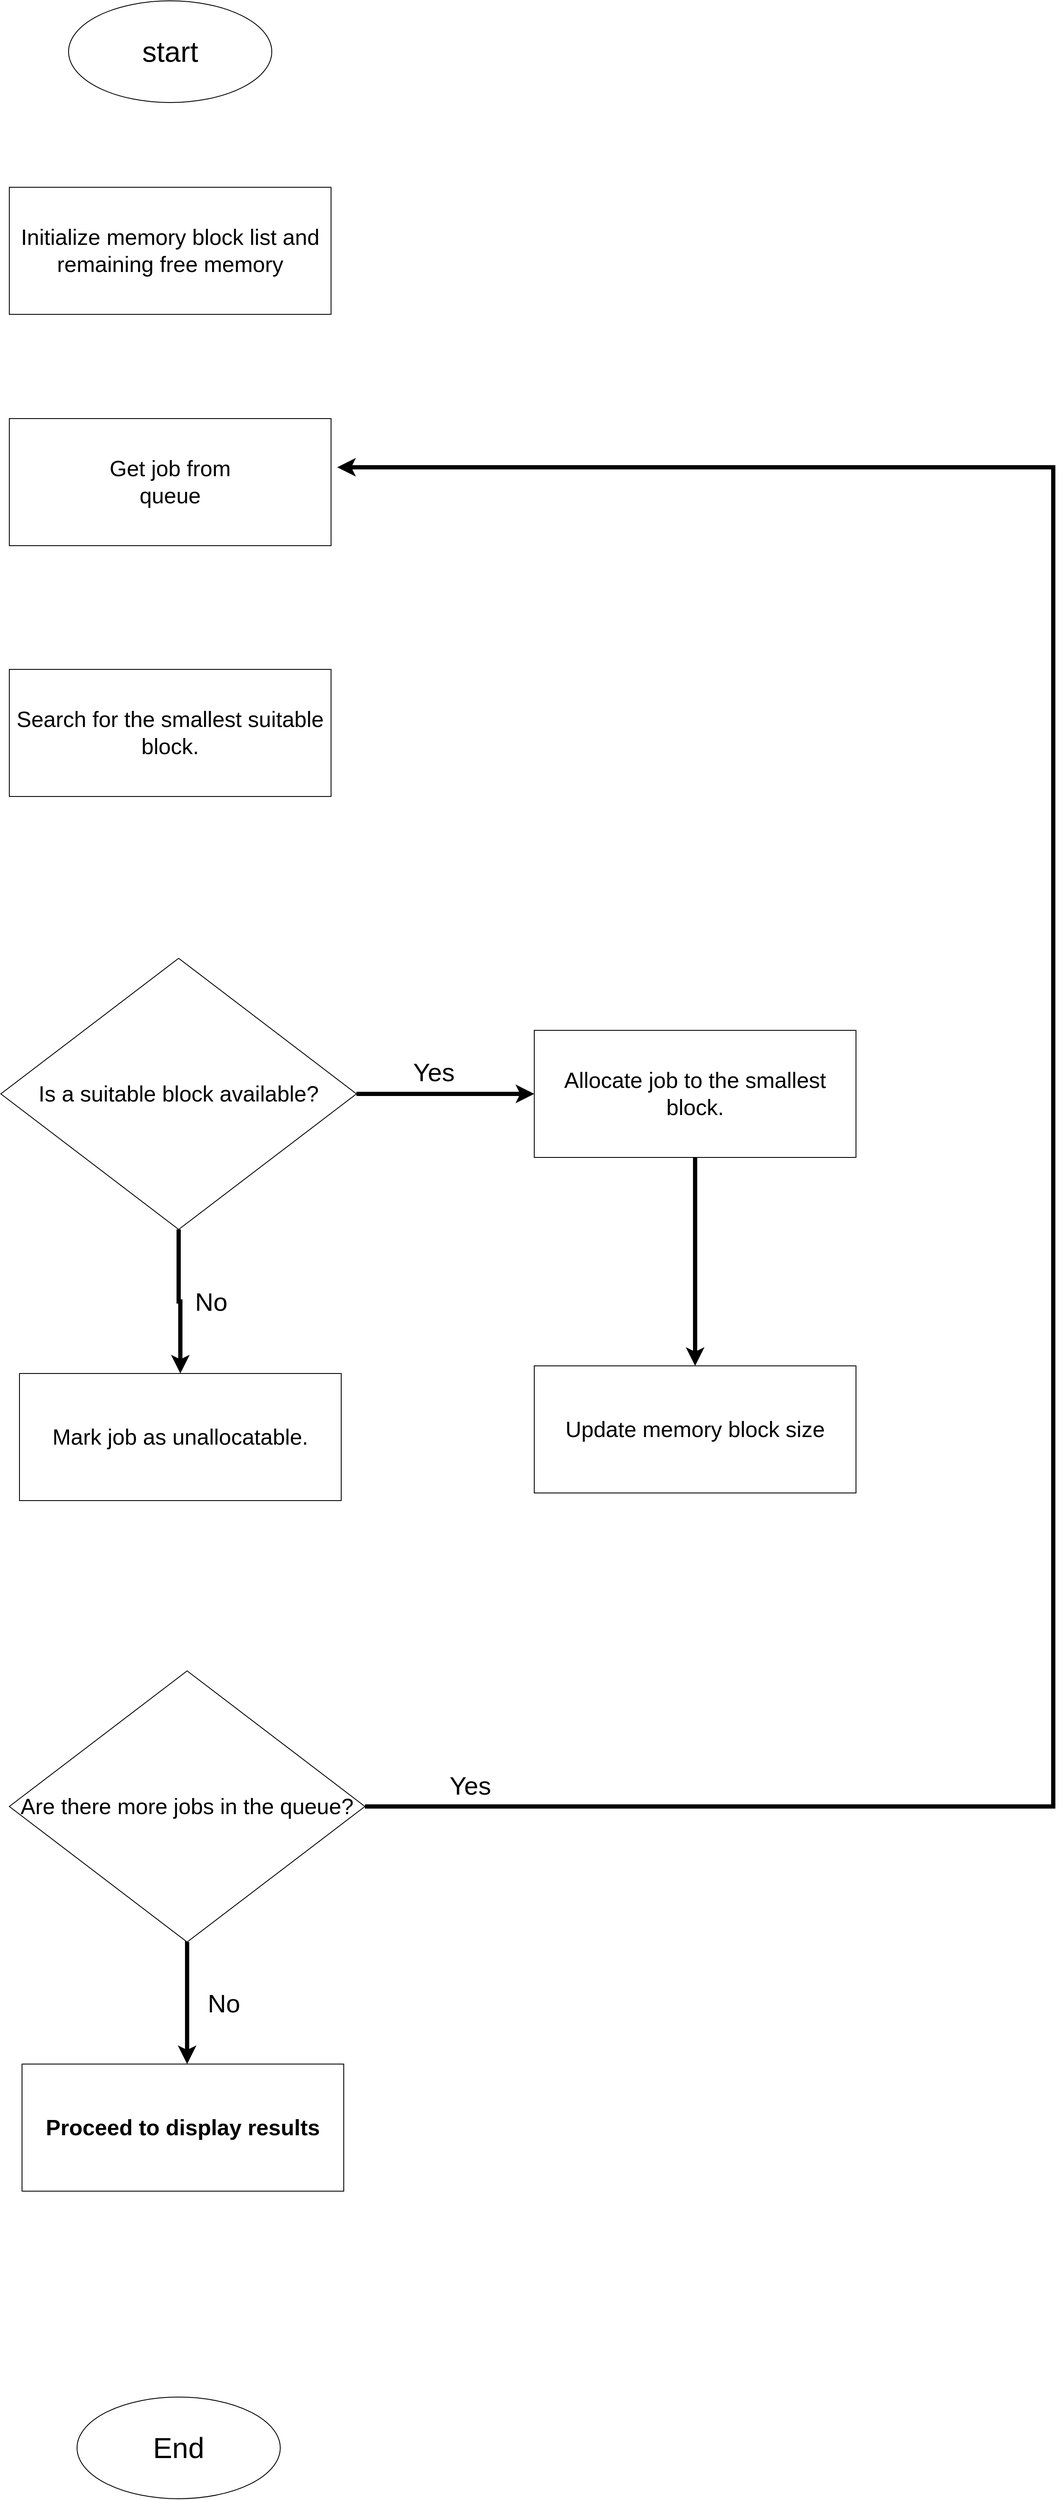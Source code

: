 <mxfile version="25.0.3">
  <diagram name="Page-1" id="w2s6EJMtueL3KT_GQZpF">
    <mxGraphModel dx="920" dy="493" grid="0" gridSize="10" guides="1" tooltips="1" connect="1" arrows="1" fold="1" page="1" pageScale="1" pageWidth="3937" pageHeight="7874" math="0" shadow="0">
      <root>
        <mxCell id="0" />
        <mxCell id="1" parent="0" />
        <mxCell id="GVcUrMLa3Asdd-cFUx20-1" value="&lt;font style=&quot;font-size: 34px;&quot;&gt;start&lt;/font&gt;" style="ellipse;whiteSpace=wrap;html=1;" parent="1" vertex="1">
          <mxGeometry x="600" y="130" width="240" height="120" as="geometry" />
        </mxCell>
        <mxCell id="GVcUrMLa3Asdd-cFUx20-2" value="&lt;font style=&quot;font-size: 26px;&quot;&gt;Initialize memory block list and remaining free memory&lt;/font&gt;" style="rounded=0;whiteSpace=wrap;html=1;" parent="1" vertex="1">
          <mxGeometry x="530" y="350" width="380" height="150" as="geometry" />
        </mxCell>
        <mxCell id="GVcUrMLa3Asdd-cFUx20-4" value="&lt;span style=&quot;font-size: 26px;&quot;&gt;Get job from&lt;/span&gt;&lt;div&gt;&lt;span style=&quot;font-size: 26px;&quot;&gt;queue&lt;/span&gt;&lt;/div&gt;" style="rounded=0;whiteSpace=wrap;html=1;" parent="1" vertex="1">
          <mxGeometry x="530" y="623" width="380" height="150" as="geometry" />
        </mxCell>
        <mxCell id="GVcUrMLa3Asdd-cFUx20-5" value="&lt;div&gt;&lt;font style=&quot;font-size: 26px;&quot;&gt;Search for the smallest suitable block.&lt;/font&gt;&lt;br&gt;&lt;/div&gt;" style="rounded=0;whiteSpace=wrap;html=1;" parent="1" vertex="1">
          <mxGeometry x="530" y="919" width="380" height="150" as="geometry" />
        </mxCell>
        <mxCell id="GVcUrMLa3Asdd-cFUx20-15" style="edgeStyle=orthogonalEdgeStyle;rounded=0;orthogonalLoop=1;jettySize=auto;html=1;entryX=0;entryY=0.5;entryDx=0;entryDy=0;strokeWidth=5;" parent="1" source="GVcUrMLa3Asdd-cFUx20-6" target="GVcUrMLa3Asdd-cFUx20-7" edge="1">
          <mxGeometry relative="1" as="geometry" />
        </mxCell>
        <mxCell id="GVcUrMLa3Asdd-cFUx20-18" style="edgeStyle=orthogonalEdgeStyle;rounded=0;orthogonalLoop=1;jettySize=auto;html=1;strokeWidth=5;" parent="1" source="GVcUrMLa3Asdd-cFUx20-6" target="GVcUrMLa3Asdd-cFUx20-9" edge="1">
          <mxGeometry relative="1" as="geometry" />
        </mxCell>
        <mxCell id="GVcUrMLa3Asdd-cFUx20-6" value="&lt;font style=&quot;font-size: 26px;&quot;&gt;Is a suitable block available?&lt;/font&gt;" style="rhombus;whiteSpace=wrap;html=1;" parent="1" vertex="1">
          <mxGeometry x="520" y="1260" width="420" height="320" as="geometry" />
        </mxCell>
        <mxCell id="GVcUrMLa3Asdd-cFUx20-16" style="edgeStyle=orthogonalEdgeStyle;rounded=0;orthogonalLoop=1;jettySize=auto;html=1;entryX=0.5;entryY=0;entryDx=0;entryDy=0;strokeWidth=5;" parent="1" source="GVcUrMLa3Asdd-cFUx20-7" target="GVcUrMLa3Asdd-cFUx20-8" edge="1">
          <mxGeometry relative="1" as="geometry" />
        </mxCell>
        <mxCell id="GVcUrMLa3Asdd-cFUx20-7" value="&lt;div&gt;&lt;font style=&quot;font-size: 26px;&quot;&gt;Allocate job to the smallest block.&lt;/font&gt;&lt;br&gt;&lt;/div&gt;" style="rounded=0;whiteSpace=wrap;html=1;" parent="1" vertex="1">
          <mxGeometry x="1150" y="1345" width="380" height="150" as="geometry" />
        </mxCell>
        <mxCell id="GVcUrMLa3Asdd-cFUx20-8" value="&lt;div&gt;&lt;font style=&quot;font-size: 26px;&quot;&gt;Update memory block size&lt;/font&gt;&lt;br&gt;&lt;/div&gt;" style="rounded=0;whiteSpace=wrap;html=1;" parent="1" vertex="1">
          <mxGeometry x="1150" y="1741" width="380" height="150" as="geometry" />
        </mxCell>
        <mxCell id="GVcUrMLa3Asdd-cFUx20-9" value="&lt;div&gt;&lt;font style=&quot;font-size: 26px;&quot;&gt;Mark job as unallocatable.&lt;/font&gt;&lt;br&gt;&lt;/div&gt;" style="rounded=0;whiteSpace=wrap;html=1;" parent="1" vertex="1">
          <mxGeometry x="542" y="1750" width="380" height="150" as="geometry" />
        </mxCell>
        <mxCell id="TUUPp94Wca-i6aW7mwHr-2" style="edgeStyle=orthogonalEdgeStyle;rounded=0;orthogonalLoop=1;jettySize=auto;html=1;strokeWidth=5;" edge="1" parent="1">
          <mxGeometry relative="1" as="geometry">
            <mxPoint x="741" y="2421" as="sourcePoint" />
            <mxPoint x="740" y="2565" as="targetPoint" />
            <Array as="points">
              <mxPoint x="740" y="2421" />
            </Array>
          </mxGeometry>
        </mxCell>
        <mxCell id="GVcUrMLa3Asdd-cFUx20-10" value="&lt;font style=&quot;font-size: 26px;&quot;&gt;Are there more jobs in the queue?&lt;/font&gt;" style="rhombus;whiteSpace=wrap;html=1;" parent="1" vertex="1">
          <mxGeometry x="530" y="2101" width="420" height="320" as="geometry" />
        </mxCell>
        <mxCell id="GVcUrMLa3Asdd-cFUx20-12" value="&lt;div&gt;&lt;span style=&quot;font-size: 26px;&quot;&gt;&lt;b&gt;Proceed to display results&lt;/b&gt;&lt;/span&gt;&lt;/div&gt;" style="rounded=0;whiteSpace=wrap;html=1;" parent="1" vertex="1">
          <mxGeometry x="545" y="2565" width="380" height="150" as="geometry" />
        </mxCell>
        <mxCell id="GVcUrMLa3Asdd-cFUx20-13" value="&lt;span style=&quot;font-size: 34px;&quot;&gt;End&lt;/span&gt;" style="ellipse;whiteSpace=wrap;html=1;" parent="1" vertex="1">
          <mxGeometry x="610" y="2958" width="240" height="120" as="geometry" />
        </mxCell>
        <mxCell id="GVcUrMLa3Asdd-cFUx20-17" value="&lt;font style=&quot;font-size: 30px;&quot;&gt;Yes&lt;/font&gt;" style="text;html=1;align=center;verticalAlign=middle;resizable=0;points=[];autosize=1;strokeColor=none;fillColor=none;" parent="1" vertex="1">
          <mxGeometry x="997" y="1370" width="67" height="48" as="geometry" />
        </mxCell>
        <mxCell id="GVcUrMLa3Asdd-cFUx20-19" value="&lt;span style=&quot;font-size: 30px;&quot;&gt;No&lt;/span&gt;" style="text;html=1;align=center;verticalAlign=middle;resizable=0;points=[];autosize=1;strokeColor=none;fillColor=none;" parent="1" vertex="1">
          <mxGeometry x="740" y="1641" width="56" height="48" as="geometry" />
        </mxCell>
        <mxCell id="TUUPp94Wca-i6aW7mwHr-1" style="edgeStyle=orthogonalEdgeStyle;rounded=0;orthogonalLoop=1;jettySize=auto;html=1;entryX=1.019;entryY=0.383;entryDx=0;entryDy=0;entryPerimeter=0;strokeWidth=5;exitX=1;exitY=0.5;exitDx=0;exitDy=0;" edge="1" parent="1" source="GVcUrMLa3Asdd-cFUx20-10" target="GVcUrMLa3Asdd-cFUx20-4">
          <mxGeometry relative="1" as="geometry">
            <Array as="points">
              <mxPoint x="1763" y="2261" />
              <mxPoint x="1763" y="681" />
            </Array>
          </mxGeometry>
        </mxCell>
        <mxCell id="TUUPp94Wca-i6aW7mwHr-3" value="&lt;font style=&quot;font-size: 30px;&quot;&gt;Yes&lt;/font&gt;" style="text;html=1;align=center;verticalAlign=middle;resizable=0;points=[];autosize=1;strokeColor=none;fillColor=none;" vertex="1" parent="1">
          <mxGeometry x="1040" y="2212" width="67" height="48" as="geometry" />
        </mxCell>
        <mxCell id="TUUPp94Wca-i6aW7mwHr-4" value="&lt;span style=&quot;font-size: 30px;&quot;&gt;No&lt;/span&gt;" style="text;html=1;align=center;verticalAlign=middle;resizable=0;points=[];autosize=1;strokeColor=none;fillColor=none;" vertex="1" parent="1">
          <mxGeometry x="755" y="2469" width="56" height="48" as="geometry" />
        </mxCell>
      </root>
    </mxGraphModel>
  </diagram>
</mxfile>
